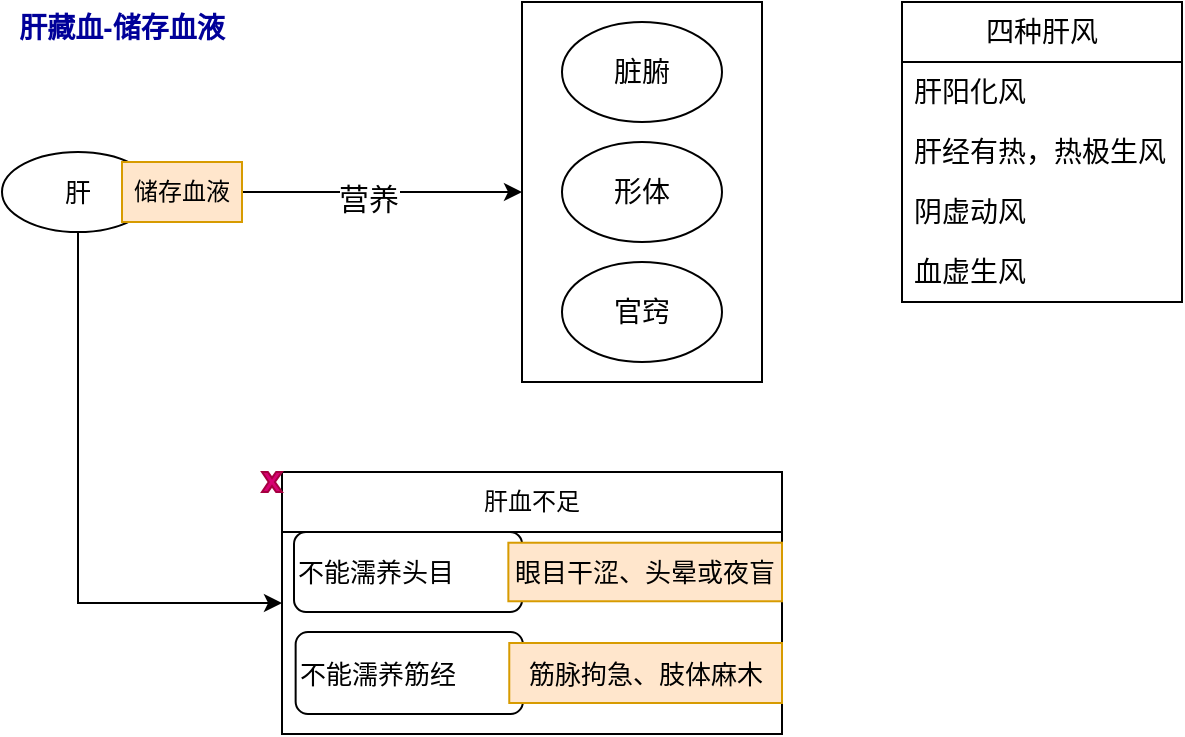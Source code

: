 <mxfile version="22.1.17" type="github">
  <diagram name="第 1 页" id="JK6JBXOP9RQf0usXEJeH">
    <mxGraphModel dx="1050" dy="557" grid="1" gridSize="10" guides="1" tooltips="1" connect="1" arrows="1" fold="1" page="1" pageScale="1" pageWidth="827" pageHeight="1169" math="0" shadow="0">
      <root>
        <mxCell id="0" />
        <mxCell id="1" parent="0" />
        <mxCell id="kIAk1iYzoB-Qb-6D6KU0-1" value="" style="group" vertex="1" connectable="0" parent="1">
          <mxGeometry x="80" y="150" width="120" height="40" as="geometry" />
        </mxCell>
        <mxCell id="kIAk1iYzoB-Qb-6D6KU0-2" value="肝" style="ellipse;whiteSpace=wrap;html=1;fontSize=13;" vertex="1" parent="kIAk1iYzoB-Qb-6D6KU0-1">
          <mxGeometry width="76" height="40" as="geometry" />
        </mxCell>
        <mxCell id="kIAk1iYzoB-Qb-6D6KU0-3" value="" style="endArrow=classic;html=1;rounded=0;exitX=1;exitY=0.5;exitDx=0;exitDy=0;" edge="1" parent="kIAk1iYzoB-Qb-6D6KU0-1" source="kIAk1iYzoB-Qb-6D6KU0-2" target="kIAk1iYzoB-Qb-6D6KU0-4">
          <mxGeometry width="50" height="50" relative="1" as="geometry">
            <mxPoint x="127" y="21" as="sourcePoint" />
            <mxPoint x="272" y="20" as="targetPoint" />
          </mxGeometry>
        </mxCell>
        <mxCell id="kIAk1iYzoB-Qb-6D6KU0-19" style="edgeStyle=orthogonalEdgeStyle;rounded=0;orthogonalLoop=1;jettySize=auto;html=1;exitX=1;exitY=0.5;exitDx=0;exitDy=0;" edge="1" parent="kIAk1iYzoB-Qb-6D6KU0-1" source="kIAk1iYzoB-Qb-6D6KU0-4">
          <mxGeometry relative="1" as="geometry">
            <mxPoint x="260" y="20" as="targetPoint" />
          </mxGeometry>
        </mxCell>
        <mxCell id="kIAk1iYzoB-Qb-6D6KU0-20" value="营养" style="edgeLabel;html=1;align=center;verticalAlign=middle;resizable=0;points=[];fontSize=15;" vertex="1" connectable="0" parent="kIAk1iYzoB-Qb-6D6KU0-19">
          <mxGeometry x="-0.106" y="-3" relative="1" as="geometry">
            <mxPoint as="offset" />
          </mxGeometry>
        </mxCell>
        <mxCell id="kIAk1iYzoB-Qb-6D6KU0-4" value="储存血液" style="text;html=1;strokeColor=#d79b00;fillColor=#ffe6cc;align=center;verticalAlign=middle;whiteSpace=wrap;rounded=0;" vertex="1" parent="kIAk1iYzoB-Qb-6D6KU0-1">
          <mxGeometry x="60" y="5" width="60" height="30" as="geometry" />
        </mxCell>
        <mxCell id="kIAk1iYzoB-Qb-6D6KU0-18" value="" style="group" vertex="1" connectable="0" parent="1">
          <mxGeometry x="340" y="75" width="120" height="190" as="geometry" />
        </mxCell>
        <mxCell id="kIAk1iYzoB-Qb-6D6KU0-17" value="" style="rounded=0;whiteSpace=wrap;html=1;" vertex="1" parent="kIAk1iYzoB-Qb-6D6KU0-18">
          <mxGeometry width="120" height="190" as="geometry" />
        </mxCell>
        <mxCell id="kIAk1iYzoB-Qb-6D6KU0-14" value="脏腑" style="ellipse;whiteSpace=wrap;html=1;fontSize=14;" vertex="1" parent="kIAk1iYzoB-Qb-6D6KU0-18">
          <mxGeometry x="20" y="10" width="80" height="50" as="geometry" />
        </mxCell>
        <mxCell id="kIAk1iYzoB-Qb-6D6KU0-15" value="形体" style="ellipse;whiteSpace=wrap;html=1;fontSize=14;" vertex="1" parent="kIAk1iYzoB-Qb-6D6KU0-18">
          <mxGeometry x="20" y="70" width="80" height="50" as="geometry" />
        </mxCell>
        <mxCell id="kIAk1iYzoB-Qb-6D6KU0-16" value="官窍" style="ellipse;whiteSpace=wrap;html=1;fontSize=14;" vertex="1" parent="kIAk1iYzoB-Qb-6D6KU0-18">
          <mxGeometry x="20" y="130" width="80" height="50" as="geometry" />
        </mxCell>
        <mxCell id="kIAk1iYzoB-Qb-6D6KU0-45" value="" style="group" vertex="1" connectable="0" parent="1">
          <mxGeometry x="210" y="310" width="260" height="131" as="geometry" />
        </mxCell>
        <mxCell id="kIAk1iYzoB-Qb-6D6KU0-24" value="肝血不足" style="swimlane;fontStyle=0;childLayout=stackLayout;horizontal=1;startSize=30;horizontalStack=0;resizeParent=1;resizeParentMax=0;resizeLast=0;collapsible=1;marginBottom=0;whiteSpace=wrap;html=1;" vertex="1" parent="kIAk1iYzoB-Qb-6D6KU0-45">
          <mxGeometry x="10" width="250" height="131" as="geometry">
            <mxRectangle x="10" width="90" height="30" as="alternateBounds" />
          </mxGeometry>
        </mxCell>
        <mxCell id="kIAk1iYzoB-Qb-6D6KU0-41" value="" style="group;fontSize=13;align=left;" vertex="1" connectable="0" parent="kIAk1iYzoB-Qb-6D6KU0-24">
          <mxGeometry y="30" width="250" height="101" as="geometry" />
        </mxCell>
        <mxCell id="kIAk1iYzoB-Qb-6D6KU0-65" value="" style="group" vertex="1" connectable="0" parent="kIAk1iYzoB-Qb-6D6KU0-41">
          <mxGeometry x="6" width="244" height="40" as="geometry" />
        </mxCell>
        <mxCell id="kIAk1iYzoB-Qb-6D6KU0-42" value="不能濡养头目" style="rounded=1;whiteSpace=wrap;html=1;fontSize=13;align=left;" vertex="1" parent="kIAk1iYzoB-Qb-6D6KU0-65">
          <mxGeometry width="114.019" height="40" as="geometry" />
        </mxCell>
        <mxCell id="kIAk1iYzoB-Qb-6D6KU0-43" value="眼目干涩、头晕或夜盲" style="text;html=1;strokeColor=#d79b00;fillColor=#ffe6cc;align=center;verticalAlign=middle;whiteSpace=wrap;rounded=0;fontSize=13;" vertex="1" parent="kIAk1iYzoB-Qb-6D6KU0-65">
          <mxGeometry x="107.178" y="5.366" width="136.822" height="29.268" as="geometry" />
        </mxCell>
        <mxCell id="kIAk1iYzoB-Qb-6D6KU0-56" value="" style="group;fontSize=13;align=left;" vertex="1" connectable="0" parent="kIAk1iYzoB-Qb-6D6KU0-41">
          <mxGeometry y="50" width="250" height="41" as="geometry" />
        </mxCell>
        <mxCell id="kIAk1iYzoB-Qb-6D6KU0-57" value="不能濡养筋经" style="rounded=1;whiteSpace=wrap;html=1;fontSize=13;align=left;" vertex="1" parent="kIAk1iYzoB-Qb-6D6KU0-56">
          <mxGeometry x="6.818" width="113.636" height="41" as="geometry" />
        </mxCell>
        <mxCell id="kIAk1iYzoB-Qb-6D6KU0-58" value="筋脉拘急、肢体麻木" style="text;html=1;strokeColor=#d79b00;fillColor=#ffe6cc;align=center;verticalAlign=middle;whiteSpace=wrap;rounded=0;fontSize=13;" vertex="1" parent="kIAk1iYzoB-Qb-6D6KU0-56">
          <mxGeometry x="113.636" y="5.5" width="136.364" height="30" as="geometry" />
        </mxCell>
        <mxCell id="kIAk1iYzoB-Qb-6D6KU0-44" value="" style="verticalLabelPosition=bottom;verticalAlign=top;html=1;shape=mxgraph.basic.x;fontColor=#ffffff;fillColor=#d80073;strokeColor=#A50040;" vertex="1" parent="kIAk1iYzoB-Qb-6D6KU0-45">
          <mxGeometry width="10" height="10" as="geometry" />
        </mxCell>
        <mxCell id="kIAk1iYzoB-Qb-6D6KU0-66" style="edgeStyle=orthogonalEdgeStyle;rounded=0;orthogonalLoop=1;jettySize=auto;html=1;exitX=0.5;exitY=1;exitDx=0;exitDy=0;entryX=0;entryY=0.5;entryDx=0;entryDy=0;" edge="1" parent="1" source="kIAk1iYzoB-Qb-6D6KU0-2" target="kIAk1iYzoB-Qb-6D6KU0-24">
          <mxGeometry relative="1" as="geometry" />
        </mxCell>
        <mxCell id="kIAk1iYzoB-Qb-6D6KU0-67" value="四种肝风" style="swimlane;fontStyle=0;childLayout=stackLayout;horizontal=1;startSize=30;horizontalStack=0;resizeParent=1;resizeParentMax=0;resizeLast=0;collapsible=1;marginBottom=0;whiteSpace=wrap;html=1;fontSize=14;" vertex="1" parent="1">
          <mxGeometry x="530" y="75" width="140" height="150" as="geometry">
            <mxRectangle x="560" y="70" width="90" height="30" as="alternateBounds" />
          </mxGeometry>
        </mxCell>
        <mxCell id="kIAk1iYzoB-Qb-6D6KU0-68" value="肝阳化风" style="text;strokeColor=none;fillColor=none;align=left;verticalAlign=middle;spacingLeft=4;spacingRight=4;overflow=hidden;points=[[0,0.5],[1,0.5]];portConstraint=eastwest;rotatable=0;whiteSpace=wrap;html=1;fontSize=14;" vertex="1" parent="kIAk1iYzoB-Qb-6D6KU0-67">
          <mxGeometry y="30" width="140" height="30" as="geometry" />
        </mxCell>
        <mxCell id="kIAk1iYzoB-Qb-6D6KU0-69" value="肝经有热，热极生风" style="text;strokeColor=none;fillColor=none;align=left;verticalAlign=middle;spacingLeft=4;spacingRight=4;overflow=hidden;points=[[0,0.5],[1,0.5]];portConstraint=eastwest;rotatable=0;whiteSpace=wrap;html=1;fontSize=14;" vertex="1" parent="kIAk1iYzoB-Qb-6D6KU0-67">
          <mxGeometry y="60" width="140" height="30" as="geometry" />
        </mxCell>
        <mxCell id="kIAk1iYzoB-Qb-6D6KU0-72" value="阴虚动风" style="text;strokeColor=none;fillColor=none;align=left;verticalAlign=middle;spacingLeft=4;spacingRight=4;overflow=hidden;points=[[0,0.5],[1,0.5]];portConstraint=eastwest;rotatable=0;whiteSpace=wrap;html=1;fontSize=14;" vertex="1" parent="kIAk1iYzoB-Qb-6D6KU0-67">
          <mxGeometry y="90" width="140" height="30" as="geometry" />
        </mxCell>
        <mxCell id="kIAk1iYzoB-Qb-6D6KU0-70" value="血虚生风" style="text;strokeColor=none;fillColor=none;align=left;verticalAlign=middle;spacingLeft=4;spacingRight=4;overflow=hidden;points=[[0,0.5],[1,0.5]];portConstraint=eastwest;rotatable=0;whiteSpace=wrap;html=1;fontSize=14;" vertex="1" parent="kIAk1iYzoB-Qb-6D6KU0-67">
          <mxGeometry y="120" width="140" height="30" as="geometry" />
        </mxCell>
        <mxCell id="kIAk1iYzoB-Qb-6D6KU0-73" value="肝藏血-储存血液" style="text;html=1;strokeColor=none;fillColor=none;align=center;verticalAlign=middle;whiteSpace=wrap;rounded=0;fontSize=14;fontColor=#000099;fontStyle=1" vertex="1" parent="1">
          <mxGeometry x="80" y="75" width="120" height="25" as="geometry" />
        </mxCell>
      </root>
    </mxGraphModel>
  </diagram>
</mxfile>
